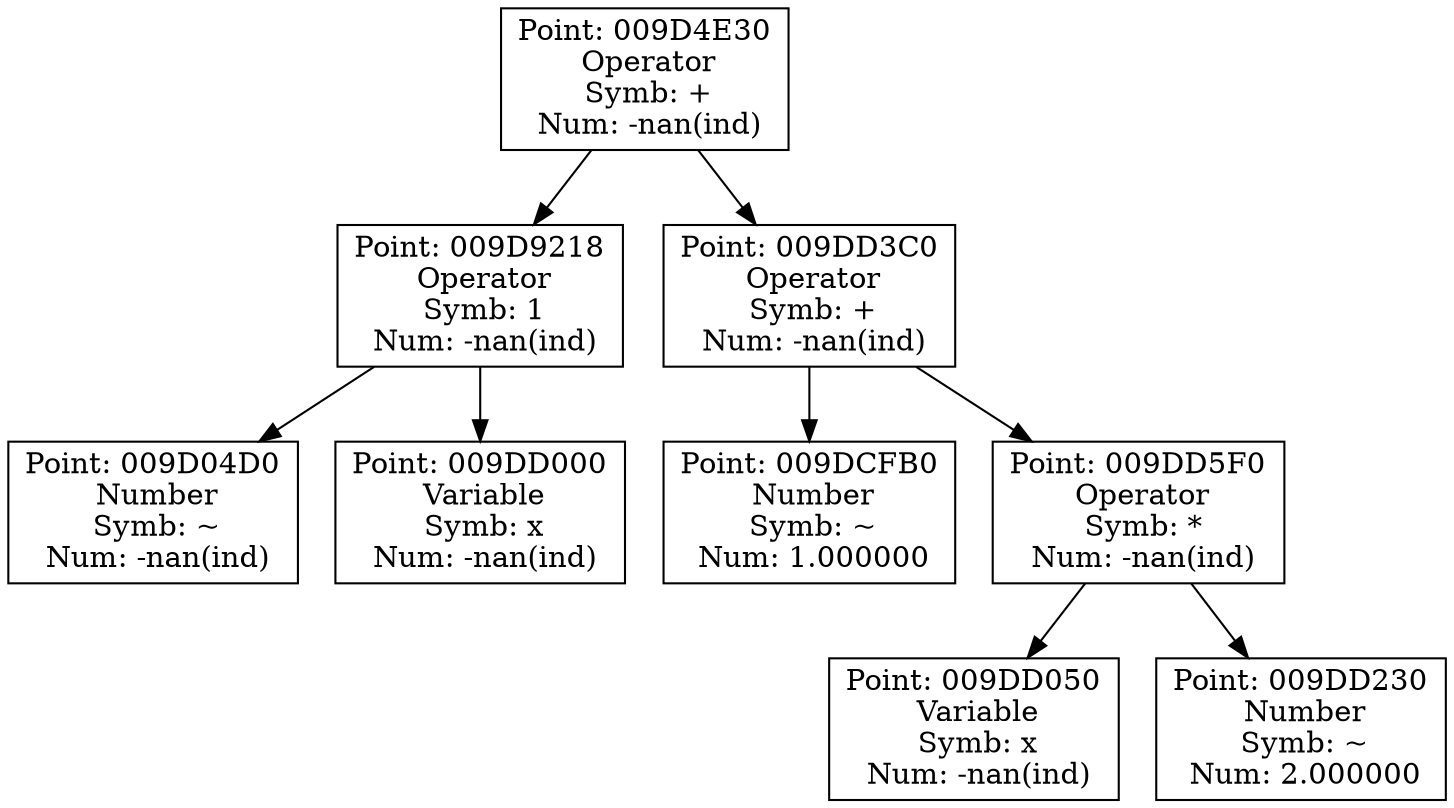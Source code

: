 digraph G{
rankdir = HR;
 node[shape=box];
"Point: 009D4E30\n Operator\n Symb: +\n Num: -nan(ind)";
"Point: 009D4E30\n Operator\n Symb: +\n Num: -nan(ind)" -> "Point: 009D9218\n Operator\n Symb: 1\n Num: -nan(ind)";
"Point: 009D9218\n Operator\n Symb: 1\n Num: -nan(ind)" -> "Point: 009D04D0\n Number\n Symb: ~\n Num: -nan(ind)";
"Point: 009D9218\n Operator\n Symb: 1\n Num: -nan(ind)" -> "Point: 009DD000\n Variable\n Symb: x\n Num: -nan(ind)";
"Point: 009D4E30\n Operator\n Symb: +\n Num: -nan(ind)" -> "Point: 009DD3C0\n Operator\n Symb: +\n Num: -nan(ind)";
"Point: 009DD3C0\n Operator\n Symb: +\n Num: -nan(ind)" -> "Point: 009DCFB0\n Number\n Symb: ~\n Num: 1.000000";
"Point: 009DD3C0\n Operator\n Symb: +\n Num: -nan(ind)" -> "Point: 009DD5F0\n Operator\n Symb: *\n Num: -nan(ind)";
"Point: 009DD5F0\n Operator\n Symb: *\n Num: -nan(ind)" -> "Point: 009DD050\n Variable\n Symb: x\n Num: -nan(ind)";
"Point: 009DD5F0\n Operator\n Symb: *\n Num: -nan(ind)" -> "Point: 009DD230\n Number\n Symb: ~\n Num: 2.000000";
}